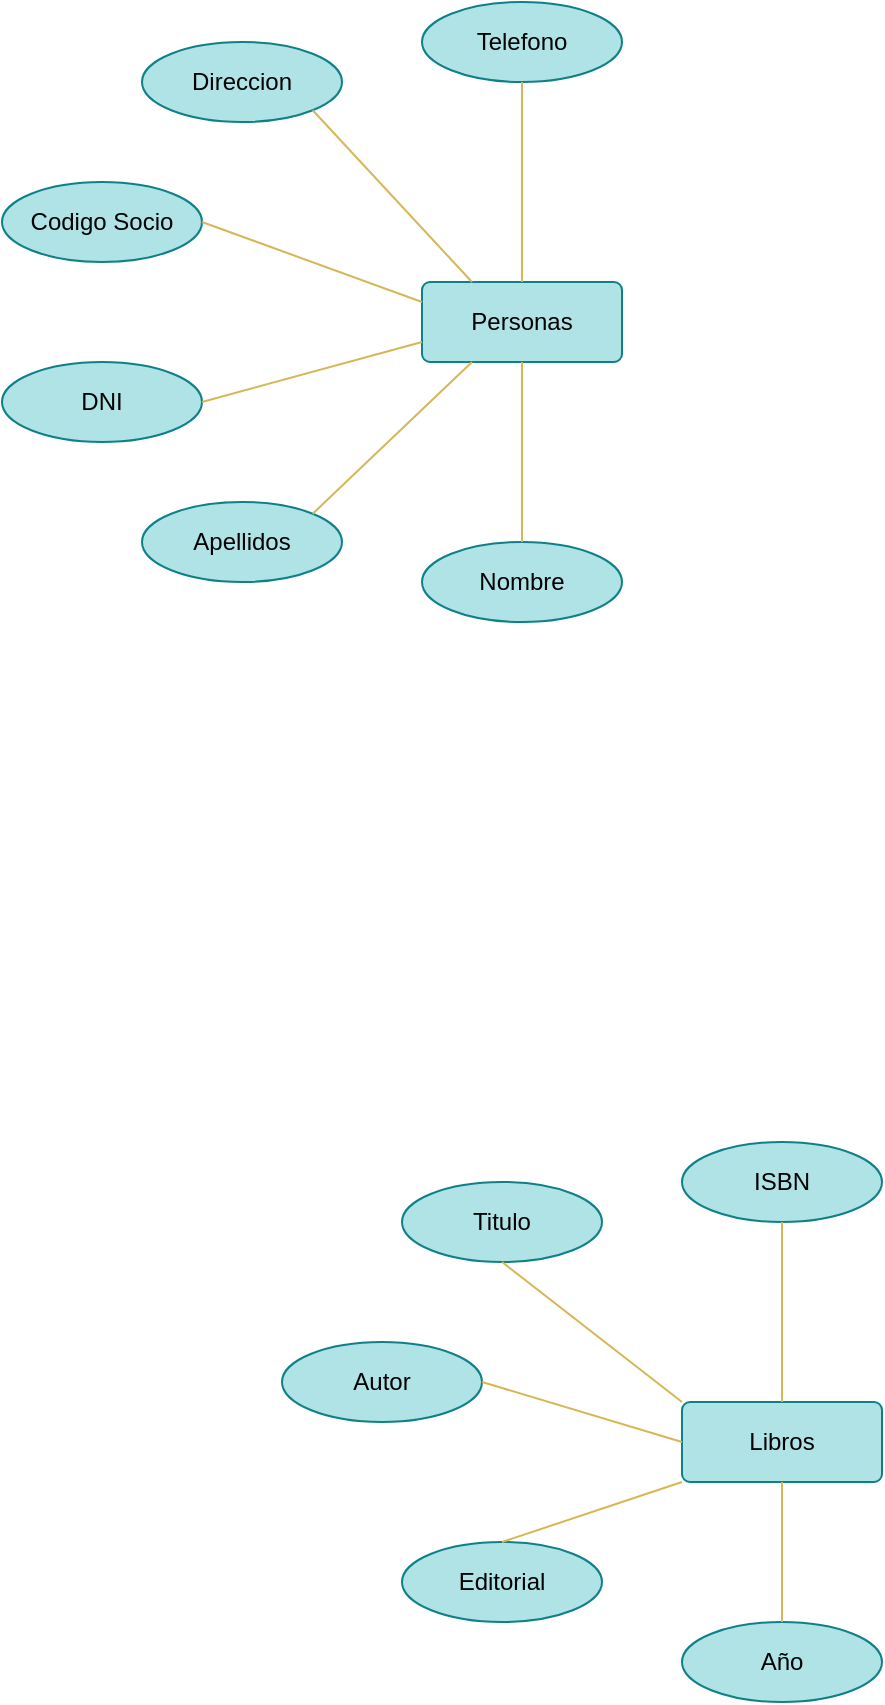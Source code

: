 <mxfile version="21.7.1" type="github">
  <diagram name="Página-1" id="_RUF-M6HG5x_qtiw6F-5">
    <mxGraphModel dx="880" dy="516" grid="1" gridSize="10" guides="1" tooltips="1" connect="1" arrows="1" fold="1" page="1" pageScale="1" pageWidth="827" pageHeight="1169" math="0" shadow="0">
      <root>
        <mxCell id="0" />
        <mxCell id="1" parent="0" />
        <mxCell id="2q3YrmP-40-0muAZAwQs-14" value="Personas" style="rounded=1;arcSize=10;whiteSpace=wrap;html=1;align=center;fillColor=#b0e3e6;strokeColor=#0e8088;" vertex="1" parent="1">
          <mxGeometry x="240" y="160" width="100" height="40" as="geometry" />
        </mxCell>
        <mxCell id="2q3YrmP-40-0muAZAwQs-15" value="Codigo Socio" style="ellipse;whiteSpace=wrap;html=1;align=center;fillColor=#b0e3e6;strokeColor=#0e8088;" vertex="1" parent="1">
          <mxGeometry x="30" y="110" width="100" height="40" as="geometry" />
        </mxCell>
        <mxCell id="2q3YrmP-40-0muAZAwQs-17" value="" style="endArrow=none;html=1;rounded=0;exitX=1;exitY=0.5;exitDx=0;exitDy=0;entryX=0;entryY=0.25;entryDx=0;entryDy=0;fillColor=#fff2cc;strokeColor=#d6b656;gradientColor=#ffd966;" edge="1" parent="1" source="2q3YrmP-40-0muAZAwQs-15" target="2q3YrmP-40-0muAZAwQs-14">
          <mxGeometry relative="1" as="geometry">
            <mxPoint x="480" y="330" as="sourcePoint" />
            <mxPoint x="380" y="280" as="targetPoint" />
          </mxGeometry>
        </mxCell>
        <mxCell id="2q3YrmP-40-0muAZAwQs-18" value="DNI" style="ellipse;whiteSpace=wrap;html=1;align=center;fillColor=#b0e3e6;strokeColor=#0e8088;" vertex="1" parent="1">
          <mxGeometry x="30" y="200" width="100" height="40" as="geometry" />
        </mxCell>
        <mxCell id="2q3YrmP-40-0muAZAwQs-19" value="" style="endArrow=none;html=1;rounded=0;entryX=1;entryY=0.5;entryDx=0;entryDy=0;exitX=0;exitY=0.75;exitDx=0;exitDy=0;fillColor=#fff2cc;strokeColor=#d6b656;gradientColor=#ffd966;" edge="1" parent="1" source="2q3YrmP-40-0muAZAwQs-14" target="2q3YrmP-40-0muAZAwQs-18">
          <mxGeometry relative="1" as="geometry">
            <mxPoint x="430" y="310" as="sourcePoint" />
            <mxPoint x="490" y="470" as="targetPoint" />
          </mxGeometry>
        </mxCell>
        <mxCell id="2q3YrmP-40-0muAZAwQs-20" value="Direccion" style="ellipse;whiteSpace=wrap;html=1;align=center;fillColor=#b0e3e6;strokeColor=#0e8088;" vertex="1" parent="1">
          <mxGeometry x="100" y="40" width="100" height="40" as="geometry" />
        </mxCell>
        <mxCell id="2q3YrmP-40-0muAZAwQs-21" value="Telefono" style="ellipse;whiteSpace=wrap;html=1;align=center;fillColor=#b0e3e6;strokeColor=#0e8088;" vertex="1" parent="1">
          <mxGeometry x="240" y="20" width="100" height="40" as="geometry" />
        </mxCell>
        <mxCell id="2q3YrmP-40-0muAZAwQs-22" value="Nombre" style="ellipse;whiteSpace=wrap;html=1;align=center;fillColor=#b0e3e6;strokeColor=#0e8088;" vertex="1" parent="1">
          <mxGeometry x="240" y="290" width="100" height="40" as="geometry" />
        </mxCell>
        <mxCell id="2q3YrmP-40-0muAZAwQs-23" value="Apellidos" style="ellipse;whiteSpace=wrap;html=1;align=center;fillColor=#b0e3e6;strokeColor=#0e8088;" vertex="1" parent="1">
          <mxGeometry x="100" y="270" width="100" height="40" as="geometry" />
        </mxCell>
        <mxCell id="2q3YrmP-40-0muAZAwQs-24" value="" style="endArrow=none;html=1;rounded=0;exitX=0.25;exitY=1;exitDx=0;exitDy=0;entryX=1;entryY=0;entryDx=0;entryDy=0;fillColor=#fff2cc;strokeColor=#d6b656;gradientColor=#ffd966;" edge="1" parent="1" source="2q3YrmP-40-0muAZAwQs-14" target="2q3YrmP-40-0muAZAwQs-23">
          <mxGeometry relative="1" as="geometry">
            <mxPoint x="330" y="370" as="sourcePoint" />
            <mxPoint x="490" y="370" as="targetPoint" />
          </mxGeometry>
        </mxCell>
        <mxCell id="2q3YrmP-40-0muAZAwQs-25" value="" style="endArrow=none;html=1;rounded=0;exitX=0.5;exitY=1;exitDx=0;exitDy=0;entryX=0.5;entryY=0;entryDx=0;entryDy=0;fillColor=#fff2cc;strokeColor=#d6b656;gradientColor=#ffd966;" edge="1" parent="1" source="2q3YrmP-40-0muAZAwQs-14" target="2q3YrmP-40-0muAZAwQs-22">
          <mxGeometry relative="1" as="geometry">
            <mxPoint x="330" y="370" as="sourcePoint" />
            <mxPoint x="490" y="370" as="targetPoint" />
          </mxGeometry>
        </mxCell>
        <mxCell id="2q3YrmP-40-0muAZAwQs-26" value="" style="endArrow=none;html=1;rounded=0;exitX=0.5;exitY=0;exitDx=0;exitDy=0;entryX=0.5;entryY=1;entryDx=0;entryDy=0;fillColor=#fff2cc;strokeColor=#d6b656;gradientColor=#ffd966;" edge="1" parent="1" source="2q3YrmP-40-0muAZAwQs-14" target="2q3YrmP-40-0muAZAwQs-21">
          <mxGeometry relative="1" as="geometry">
            <mxPoint x="330" y="370" as="sourcePoint" />
            <mxPoint x="490" y="370" as="targetPoint" />
          </mxGeometry>
        </mxCell>
        <mxCell id="2q3YrmP-40-0muAZAwQs-27" value="" style="endArrow=none;html=1;rounded=0;entryX=0.25;entryY=0;entryDx=0;entryDy=0;fillColor=#fff2cc;strokeColor=#d6b656;gradientColor=#ffd966;exitX=1;exitY=1;exitDx=0;exitDy=0;" edge="1" parent="1" source="2q3YrmP-40-0muAZAwQs-20" target="2q3YrmP-40-0muAZAwQs-14">
          <mxGeometry relative="1" as="geometry">
            <mxPoint x="330" y="270" as="sourcePoint" />
            <mxPoint x="490" y="270" as="targetPoint" />
          </mxGeometry>
        </mxCell>
        <mxCell id="2q3YrmP-40-0muAZAwQs-28" value="Libros" style="rounded=1;arcSize=10;whiteSpace=wrap;html=1;align=center;fillColor=#b0e3e6;strokeColor=#0e8088;" vertex="1" parent="1">
          <mxGeometry x="370" y="720" width="100" height="40" as="geometry" />
        </mxCell>
        <mxCell id="2q3YrmP-40-0muAZAwQs-29" value="Titulo" style="ellipse;whiteSpace=wrap;html=1;align=center;fillColor=#b0e3e6;strokeColor=#0e8088;" vertex="1" parent="1">
          <mxGeometry x="230" y="610" width="100" height="40" as="geometry" />
        </mxCell>
        <mxCell id="2q3YrmP-40-0muAZAwQs-31" value="ISBN" style="ellipse;whiteSpace=wrap;html=1;align=center;fillColor=#b0e3e6;strokeColor=#0e8088;" vertex="1" parent="1">
          <mxGeometry x="370" y="590" width="100" height="40" as="geometry" />
        </mxCell>
        <mxCell id="2q3YrmP-40-0muAZAwQs-32" value="Año" style="ellipse;whiteSpace=wrap;html=1;align=center;fillColor=#b0e3e6;strokeColor=#0e8088;" vertex="1" parent="1">
          <mxGeometry x="370" y="830" width="100" height="40" as="geometry" />
        </mxCell>
        <mxCell id="2q3YrmP-40-0muAZAwQs-33" value="Editorial" style="ellipse;whiteSpace=wrap;html=1;align=center;fillColor=#b0e3e6;strokeColor=#0e8088;" vertex="1" parent="1">
          <mxGeometry x="230" y="790" width="100" height="40" as="geometry" />
        </mxCell>
        <mxCell id="2q3YrmP-40-0muAZAwQs-34" value="Autor" style="ellipse;whiteSpace=wrap;html=1;align=center;fillColor=#b0e3e6;strokeColor=#0e8088;" vertex="1" parent="1">
          <mxGeometry x="170" y="690" width="100" height="40" as="geometry" />
        </mxCell>
        <mxCell id="2q3YrmP-40-0muAZAwQs-35" value="" style="endArrow=none;html=1;rounded=0;exitX=0.5;exitY=1;exitDx=0;exitDy=0;entryX=0;entryY=0;entryDx=0;entryDy=0;fillColor=#fff2cc;strokeColor=#d6b656;gradientColor=#ffd966;" edge="1" parent="1" source="2q3YrmP-40-0muAZAwQs-29" target="2q3YrmP-40-0muAZAwQs-28">
          <mxGeometry relative="1" as="geometry">
            <mxPoint x="340" y="740" as="sourcePoint" />
            <mxPoint x="500" y="740" as="targetPoint" />
          </mxGeometry>
        </mxCell>
        <mxCell id="2q3YrmP-40-0muAZAwQs-36" value="" style="endArrow=none;html=1;rounded=0;exitX=0.5;exitY=0;exitDx=0;exitDy=0;entryX=0.5;entryY=1;entryDx=0;entryDy=0;fillColor=#fff2cc;strokeColor=#d6b656;gradientColor=#ffd966;" edge="1" parent="1" source="2q3YrmP-40-0muAZAwQs-32" target="2q3YrmP-40-0muAZAwQs-28">
          <mxGeometry relative="1" as="geometry">
            <mxPoint x="340" y="740" as="sourcePoint" />
            <mxPoint x="500" y="740" as="targetPoint" />
          </mxGeometry>
        </mxCell>
        <mxCell id="2q3YrmP-40-0muAZAwQs-37" value="" style="endArrow=none;html=1;rounded=0;exitX=1;exitY=0.5;exitDx=0;exitDy=0;entryX=0;entryY=0.5;entryDx=0;entryDy=0;fillColor=#fff2cc;strokeColor=#d6b656;gradientColor=#ffd966;" edge="1" parent="1" source="2q3YrmP-40-0muAZAwQs-34" target="2q3YrmP-40-0muAZAwQs-28">
          <mxGeometry relative="1" as="geometry">
            <mxPoint x="340" y="740" as="sourcePoint" />
            <mxPoint x="500" y="740" as="targetPoint" />
          </mxGeometry>
        </mxCell>
        <mxCell id="2q3YrmP-40-0muAZAwQs-38" value="" style="endArrow=none;html=1;rounded=0;exitX=0.5;exitY=0;exitDx=0;exitDy=0;entryX=0;entryY=1;entryDx=0;entryDy=0;fillColor=#fff2cc;strokeColor=#d6b656;gradientColor=#ffd966;" edge="1" parent="1" source="2q3YrmP-40-0muAZAwQs-33" target="2q3YrmP-40-0muAZAwQs-28">
          <mxGeometry relative="1" as="geometry">
            <mxPoint x="340" y="740" as="sourcePoint" />
            <mxPoint x="500" y="740" as="targetPoint" />
          </mxGeometry>
        </mxCell>
        <mxCell id="2q3YrmP-40-0muAZAwQs-39" value="" style="endArrow=none;html=1;rounded=0;entryX=0.5;entryY=1;entryDx=0;entryDy=0;exitX=0.5;exitY=0;exitDx=0;exitDy=0;fillColor=#fff2cc;strokeColor=#d6b656;gradientColor=#ffd966;" edge="1" parent="1" source="2q3YrmP-40-0muAZAwQs-28" target="2q3YrmP-40-0muAZAwQs-31">
          <mxGeometry relative="1" as="geometry">
            <mxPoint x="150" y="700" as="sourcePoint" />
            <mxPoint x="310" y="700" as="targetPoint" />
          </mxGeometry>
        </mxCell>
      </root>
    </mxGraphModel>
  </diagram>
</mxfile>
